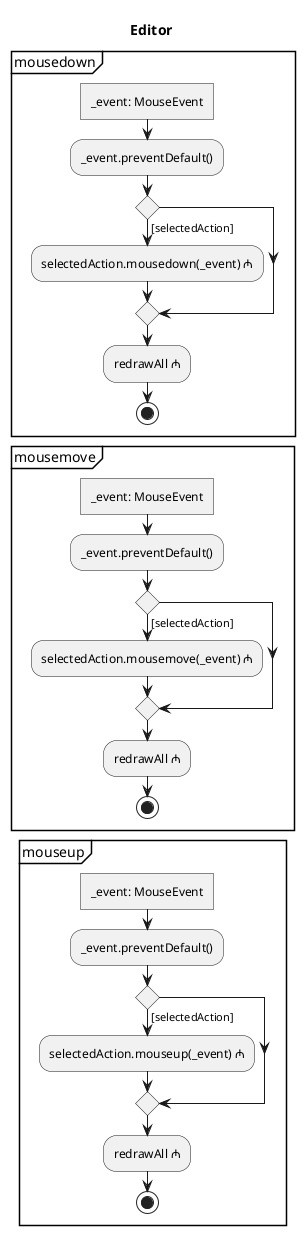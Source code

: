 @startuml Mouse Management
skinparam monochrome true

title Editor

partition mousedown {
	:_event: MouseEvent]
	:_event.preventDefault();
	if() then ([selectedAction])
		:selectedAction.mousedown(_event) ₼;
	endif
	:redrawAll ₼;
	stop 
}
break

partition mousemove {
	:_event: MouseEvent]
	:_event.preventDefault();
	if() then ([selectedAction])
		:selectedAction.mousemove(_event) ₼;
	endif
	:redrawAll ₼;
	stop 
}
break
partition mouseup {
	:_event: MouseEvent]
	:_event.preventDefault();
	if() then ([selectedAction])
		:selectedAction.mouseup(_event) ₼;
	endif
	:redrawAll ₼;
	stop 
}

@enduml